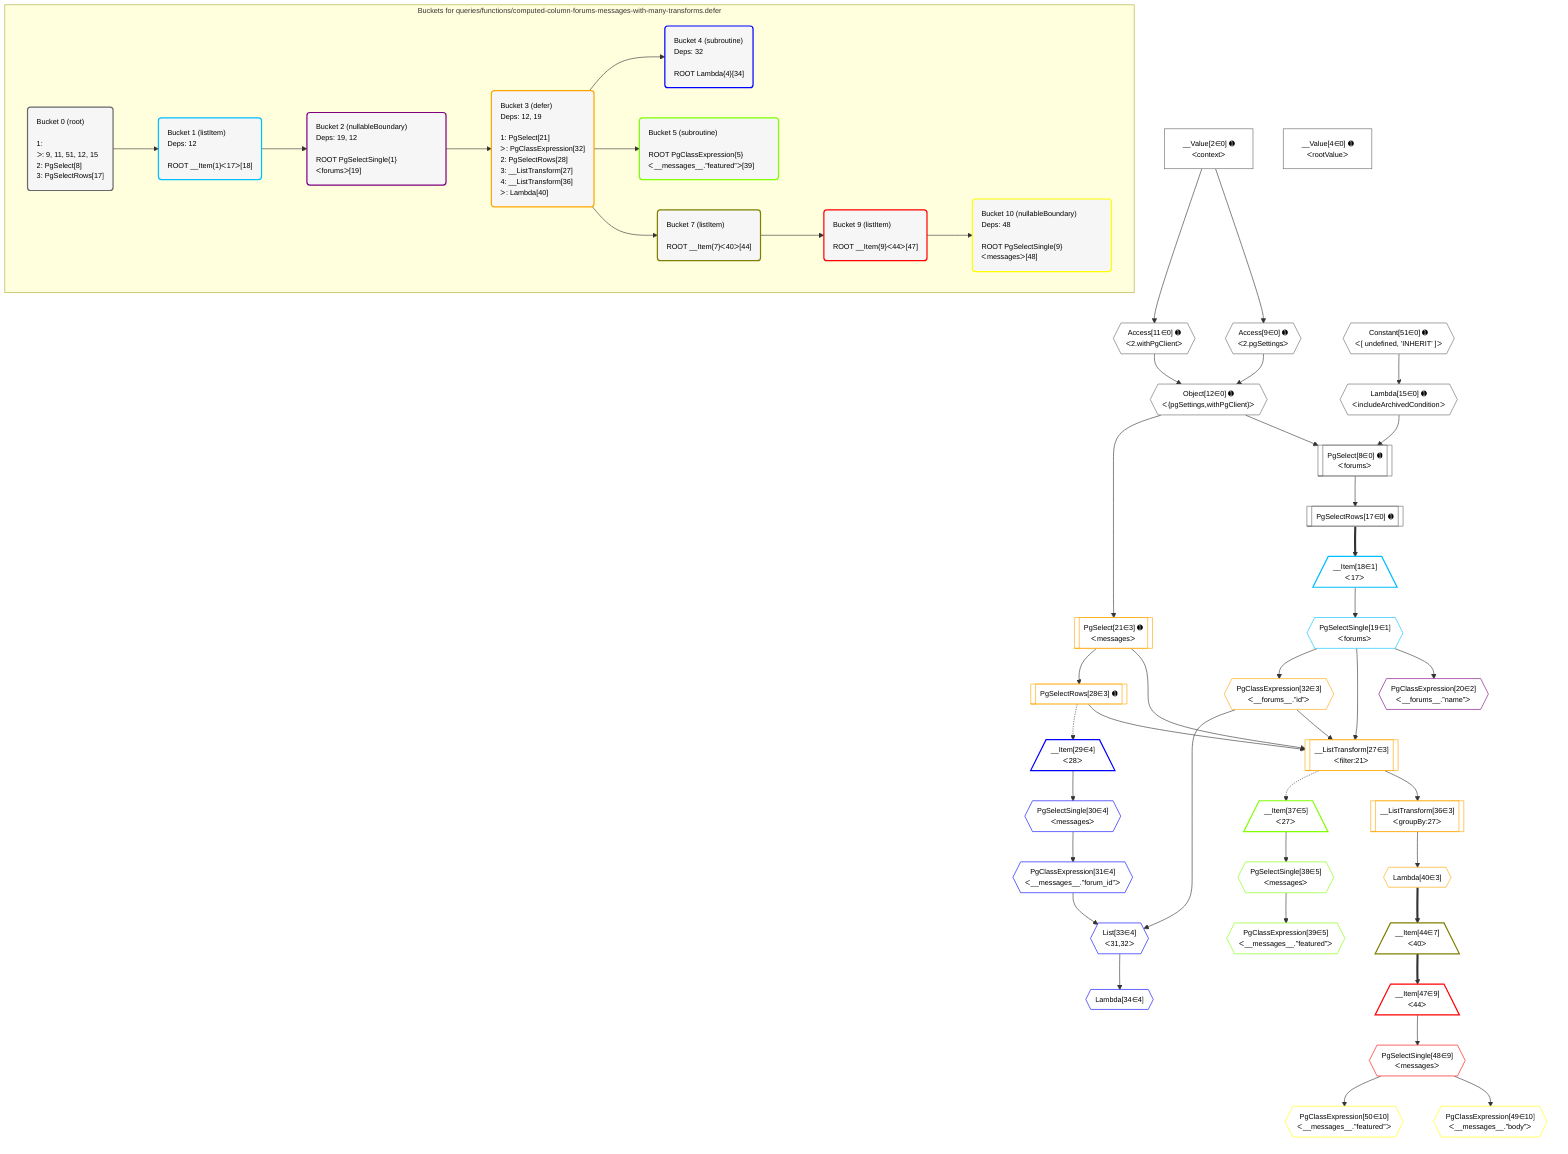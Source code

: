 %%{init: {'themeVariables': { 'fontSize': '12px'}}}%%
graph TD
    classDef path fill:#eee,stroke:#000,color:#000
    classDef plan fill:#fff,stroke-width:1px,color:#000
    classDef itemplan fill:#fff,stroke-width:2px,color:#000
    classDef unbatchedplan fill:#dff,stroke-width:1px,color:#000
    classDef sideeffectplan fill:#fcc,stroke-width:2px,color:#000
    classDef bucket fill:#f6f6f6,color:#000,stroke-width:2px,text-align:left

    subgraph "Buckets for queries/functions/computed-column-forums-messages-with-many-transforms.defer"
    Bucket0("Bucket 0 (root)<br /><br />1: <br />ᐳ: 9, 11, 51, 12, 15<br />2: PgSelect[8]<br />3: PgSelectRows[17]"):::bucket
    Bucket1("Bucket 1 (listItem)<br />Deps: 12<br /><br />ROOT __Item{1}ᐸ17ᐳ[18]"):::bucket
    Bucket2("Bucket 2 (nullableBoundary)<br />Deps: 19, 12<br /><br />ROOT PgSelectSingle{1}ᐸforumsᐳ[19]"):::bucket
    Bucket3("Bucket 3 (defer)<br />Deps: 12, 19<br /><br />1: PgSelect[21]<br />ᐳ: PgClassExpression[32]<br />2: PgSelectRows[28]<br />3: __ListTransform[27]<br />4: __ListTransform[36]<br />ᐳ: Lambda[40]"):::bucket
    Bucket4("Bucket 4 (subroutine)<br />Deps: 32<br /><br />ROOT Lambda{4}[34]"):::bucket
    Bucket5("Bucket 5 (subroutine)<br /><br />ROOT PgClassExpression{5}ᐸ__messages__.”featured”ᐳ[39]"):::bucket
    Bucket7("Bucket 7 (listItem)<br /><br />ROOT __Item{7}ᐸ40ᐳ[44]"):::bucket
    Bucket9("Bucket 9 (listItem)<br /><br />ROOT __Item{9}ᐸ44ᐳ[47]"):::bucket
    Bucket10("Bucket 10 (nullableBoundary)<br />Deps: 48<br /><br />ROOT PgSelectSingle{9}ᐸmessagesᐳ[48]"):::bucket
    end
    Bucket0 --> Bucket1
    Bucket1 --> Bucket2
    Bucket2 --> Bucket3
    Bucket3 --> Bucket4 & Bucket5 & Bucket7
    Bucket7 --> Bucket9
    Bucket9 --> Bucket10

    %% plan dependencies
    PgSelect8[["PgSelect[8∈0] ➊<br />ᐸforumsᐳ"]]:::plan
    Object12{{"Object[12∈0] ➊<br />ᐸ{pgSettings,withPgClient}ᐳ"}}:::plan
    Lambda15{{"Lambda[15∈0] ➊<br />ᐸincludeArchivedConditionᐳ"}}:::plan
    Object12 & Lambda15 --> PgSelect8
    Access9{{"Access[9∈0] ➊<br />ᐸ2.pgSettingsᐳ"}}:::plan
    Access11{{"Access[11∈0] ➊<br />ᐸ2.withPgClientᐳ"}}:::plan
    Access9 & Access11 --> Object12
    __Value2["__Value[2∈0] ➊<br />ᐸcontextᐳ"]:::plan
    __Value2 --> Access9
    __Value2 --> Access11
    Constant51{{"Constant[51∈0] ➊<br />ᐸ[ undefined, 'INHERIT' ]ᐳ"}}:::plan
    Constant51 --> Lambda15
    PgSelectRows17[["PgSelectRows[17∈0] ➊"]]:::plan
    PgSelect8 --> PgSelectRows17
    __Value4["__Value[4∈0] ➊<br />ᐸrootValueᐳ"]:::plan
    __Item18[/"__Item[18∈1]<br />ᐸ17ᐳ"\]:::itemplan
    PgSelectRows17 ==> __Item18
    PgSelectSingle19{{"PgSelectSingle[19∈1]<br />ᐸforumsᐳ"}}:::plan
    __Item18 --> PgSelectSingle19
    PgClassExpression20{{"PgClassExpression[20∈2]<br />ᐸ__forums__.”name”ᐳ"}}:::plan
    PgSelectSingle19 --> PgClassExpression20
    __ListTransform27[["__ListTransform[27∈3]<br />ᐸfilter:21ᐳ"]]:::plan
    PgSelectRows28[["PgSelectRows[28∈3] ➊"]]:::plan
    PgSelect21[["PgSelect[21∈3] ➊<br />ᐸmessagesᐳ"]]:::plan
    PgClassExpression32{{"PgClassExpression[32∈3]<br />ᐸ__forums__.”id”ᐳ"}}:::plan
    PgSelectRows28 & PgSelect21 & PgSelectSingle19 & PgClassExpression32 --> __ListTransform27
    Object12 --> PgSelect21
    PgSelect21 --> PgSelectRows28
    PgSelectSingle19 --> PgClassExpression32
    __ListTransform36[["__ListTransform[36∈3]<br />ᐸgroupBy:27ᐳ"]]:::plan
    __ListTransform27 --> __ListTransform36
    Lambda40{{"Lambda[40∈3]"}}:::plan
    __ListTransform36 --> Lambda40
    List33{{"List[33∈4]<br />ᐸ31,32ᐳ"}}:::plan
    PgClassExpression31{{"PgClassExpression[31∈4]<br />ᐸ__messages__.”forum_id”ᐳ"}}:::plan
    PgClassExpression31 & PgClassExpression32 --> List33
    __Item29[/"__Item[29∈4]<br />ᐸ28ᐳ"\]:::itemplan
    PgSelectRows28 -.-> __Item29
    PgSelectSingle30{{"PgSelectSingle[30∈4]<br />ᐸmessagesᐳ"}}:::plan
    __Item29 --> PgSelectSingle30
    PgSelectSingle30 --> PgClassExpression31
    Lambda34{{"Lambda[34∈4]"}}:::plan
    List33 --> Lambda34
    __Item37[/"__Item[37∈5]<br />ᐸ27ᐳ"\]:::itemplan
    __ListTransform27 -.-> __Item37
    PgSelectSingle38{{"PgSelectSingle[38∈5]<br />ᐸmessagesᐳ"}}:::plan
    __Item37 --> PgSelectSingle38
    PgClassExpression39{{"PgClassExpression[39∈5]<br />ᐸ__messages__.”featured”ᐳ"}}:::plan
    PgSelectSingle38 --> PgClassExpression39
    __Item44[/"__Item[44∈7]<br />ᐸ40ᐳ"\]:::itemplan
    Lambda40 ==> __Item44
    __Item47[/"__Item[47∈9]<br />ᐸ44ᐳ"\]:::itemplan
    __Item44 ==> __Item47
    PgSelectSingle48{{"PgSelectSingle[48∈9]<br />ᐸmessagesᐳ"}}:::plan
    __Item47 --> PgSelectSingle48
    PgClassExpression49{{"PgClassExpression[49∈10]<br />ᐸ__messages__.”body”ᐳ"}}:::plan
    PgSelectSingle48 --> PgClassExpression49
    PgClassExpression50{{"PgClassExpression[50∈10]<br />ᐸ__messages__.”featured”ᐳ"}}:::plan
    PgSelectSingle48 --> PgClassExpression50

    %% define steps
    classDef bucket0 stroke:#696969
    class Bucket0,__Value2,__Value4,PgSelect8,Access9,Access11,Object12,Lambda15,PgSelectRows17,Constant51 bucket0
    classDef bucket1 stroke:#00bfff
    class Bucket1,__Item18,PgSelectSingle19 bucket1
    classDef bucket2 stroke:#7f007f
    class Bucket2,PgClassExpression20 bucket2
    classDef bucket3 stroke:#ffa500
    class Bucket3,PgSelect21,__ListTransform27,PgSelectRows28,PgClassExpression32,__ListTransform36,Lambda40 bucket3
    classDef bucket4 stroke:#0000ff
    class Bucket4,__Item29,PgSelectSingle30,PgClassExpression31,List33,Lambda34 bucket4
    classDef bucket5 stroke:#7fff00
    class Bucket5,__Item37,PgSelectSingle38,PgClassExpression39 bucket5
    classDef bucket7 stroke:#808000
    class Bucket7,__Item44 bucket7
    classDef bucket9 stroke:#ff0000
    class Bucket9,__Item47,PgSelectSingle48 bucket9
    classDef bucket10 stroke:#ffff00
    class Bucket10,PgClassExpression49,PgClassExpression50 bucket10
